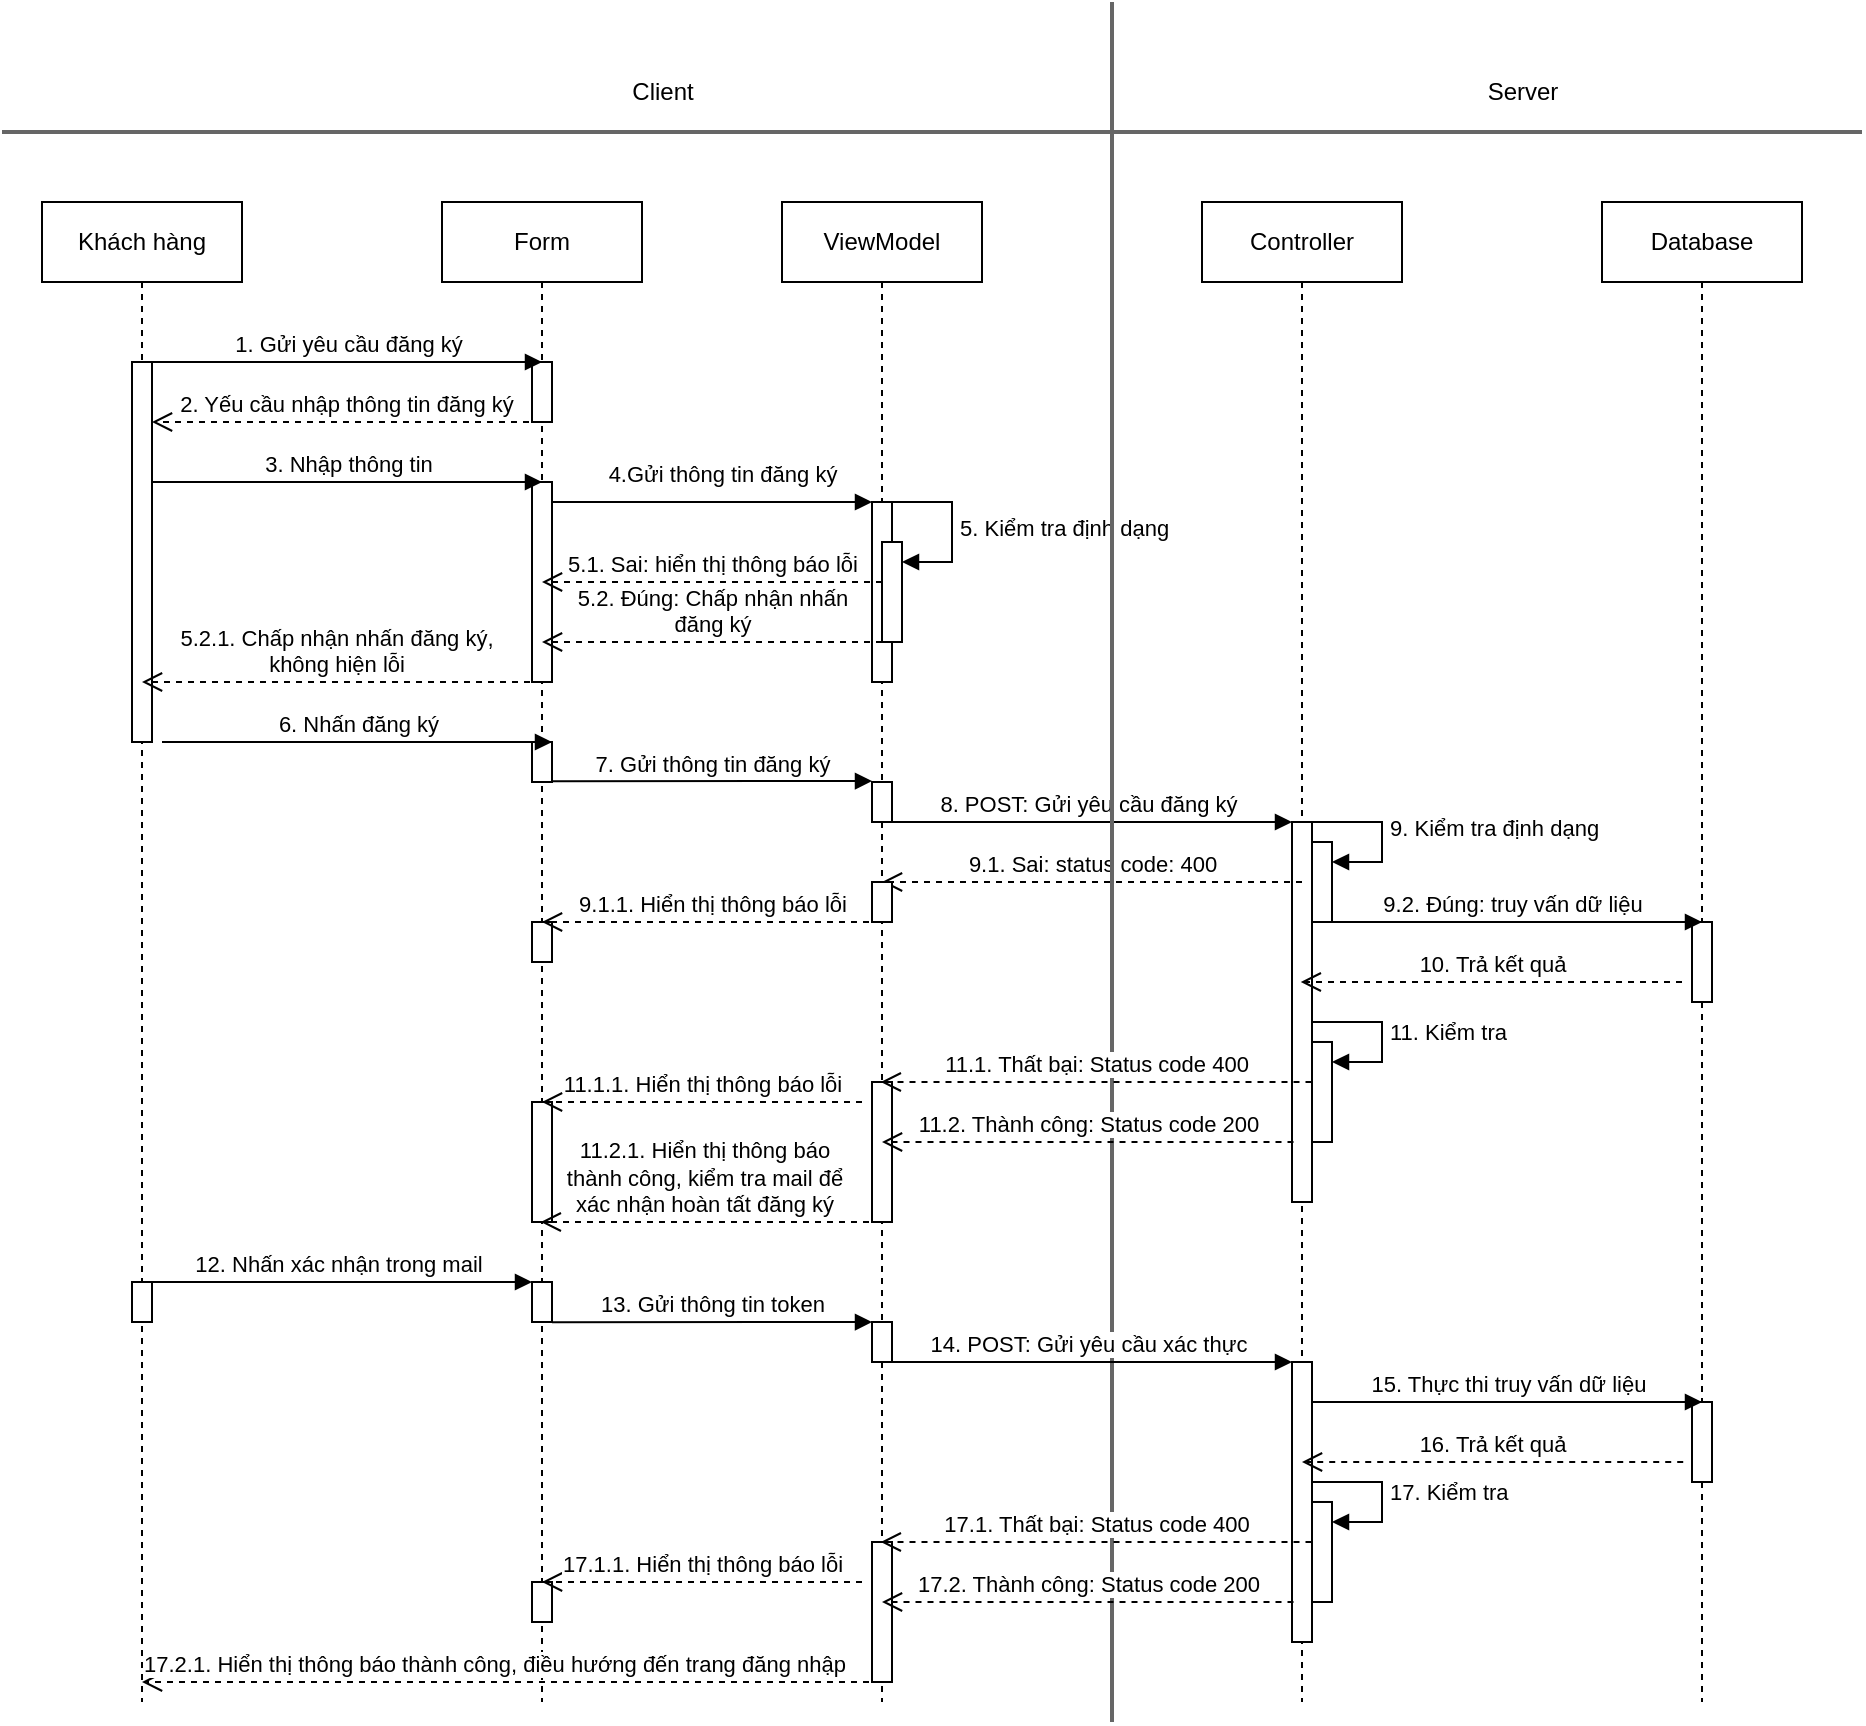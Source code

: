 <mxfile version="22.1.5" type="device">
  <diagram id="NAFpqwOAlM9_iM2DYpYY" name="Page-1">
    <mxGraphModel dx="1940" dy="1691" grid="1" gridSize="10" guides="1" tooltips="1" connect="1" arrows="1" fold="1" page="1" pageScale="1" pageWidth="850" pageHeight="1100" math="0" shadow="0">
      <root>
        <mxCell id="0" />
        <mxCell id="1" parent="0" />
        <mxCell id="CKC-zvaueP3wiEX_PYZd-1" value="" style="line;strokeWidth=2;direction=south;html=1;fillColor=#f5f5f5;fontColor=#333333;strokeColor=#666666;" vertex="1" parent="1">
          <mxGeometry x="400" y="-50" width="10" height="550" as="geometry" />
        </mxCell>
        <mxCell id="CKC-zvaueP3wiEX_PYZd-2" value="Khách hàng" style="shape=umlLifeline;perimeter=lifelinePerimeter;whiteSpace=wrap;html=1;container=1;dropTarget=0;collapsible=0;recursiveResize=0;outlineConnect=0;portConstraint=eastwest;newEdgeStyle={&quot;curved&quot;:0,&quot;rounded&quot;:0};" vertex="1" parent="1">
          <mxGeometry x="-130" y="50" width="100" height="750" as="geometry" />
        </mxCell>
        <mxCell id="CKC-zvaueP3wiEX_PYZd-3" value="" style="html=1;points=[[0,0,0,0,5],[0,1,0,0,-5],[1,0,0,0,5],[1,1,0,0,-5]];perimeter=orthogonalPerimeter;outlineConnect=0;targetShapes=umlLifeline;portConstraint=eastwest;newEdgeStyle={&quot;curved&quot;:0,&quot;rounded&quot;:0};" vertex="1" parent="CKC-zvaueP3wiEX_PYZd-2">
          <mxGeometry x="45" y="80" width="10" height="190" as="geometry" />
        </mxCell>
        <mxCell id="CKC-zvaueP3wiEX_PYZd-52" value="" style="html=1;points=[[0,0,0,0,5],[0,1,0,0,-5],[1,0,0,0,5],[1,1,0,0,-5]];perimeter=orthogonalPerimeter;outlineConnect=0;targetShapes=umlLifeline;portConstraint=eastwest;newEdgeStyle={&quot;curved&quot;:0,&quot;rounded&quot;:0};" vertex="1" parent="CKC-zvaueP3wiEX_PYZd-2">
          <mxGeometry x="45" y="540" width="10" height="20" as="geometry" />
        </mxCell>
        <mxCell id="CKC-zvaueP3wiEX_PYZd-4" value="Form" style="shape=umlLifeline;perimeter=lifelinePerimeter;whiteSpace=wrap;html=1;container=1;dropTarget=0;collapsible=0;recursiveResize=0;outlineConnect=0;portConstraint=eastwest;newEdgeStyle={&quot;curved&quot;:0,&quot;rounded&quot;:0};" vertex="1" parent="1">
          <mxGeometry x="70" y="50" width="100" height="750" as="geometry" />
        </mxCell>
        <mxCell id="CKC-zvaueP3wiEX_PYZd-5" value="" style="html=1;points=[[0,0,0,0,5],[0,1,0,0,-5],[1,0,0,0,5],[1,1,0,0,-5]];perimeter=orthogonalPerimeter;outlineConnect=0;targetShapes=umlLifeline;portConstraint=eastwest;newEdgeStyle={&quot;curved&quot;:0,&quot;rounded&quot;:0};" vertex="1" parent="CKC-zvaueP3wiEX_PYZd-4">
          <mxGeometry x="45" y="80" width="10" height="30" as="geometry" />
        </mxCell>
        <mxCell id="CKC-zvaueP3wiEX_PYZd-7" value="" style="html=1;points=[[0,0,0,0,5],[0,1,0,0,-5],[1,0,0,0,5],[1,1,0,0,-5]];perimeter=orthogonalPerimeter;outlineConnect=0;targetShapes=umlLifeline;portConstraint=eastwest;newEdgeStyle={&quot;curved&quot;:0,&quot;rounded&quot;:0};" vertex="1" parent="CKC-zvaueP3wiEX_PYZd-4">
          <mxGeometry x="45" y="270" width="10" height="20" as="geometry" />
        </mxCell>
        <mxCell id="CKC-zvaueP3wiEX_PYZd-8" value="" style="html=1;points=[[0,0,0,0,5],[0,1,0,0,-5],[1,0,0,0,5],[1,1,0,0,-5]];perimeter=orthogonalPerimeter;outlineConnect=0;targetShapes=umlLifeline;portConstraint=eastwest;newEdgeStyle={&quot;curved&quot;:0,&quot;rounded&quot;:0};" vertex="1" parent="CKC-zvaueP3wiEX_PYZd-4">
          <mxGeometry x="45" y="360" width="10" height="20" as="geometry" />
        </mxCell>
        <mxCell id="CKC-zvaueP3wiEX_PYZd-9" value="" style="html=1;points=[[0,0,0,0,5],[0,1,0,0,-5],[1,0,0,0,5],[1,1,0,0,-5]];perimeter=orthogonalPerimeter;outlineConnect=0;targetShapes=umlLifeline;portConstraint=eastwest;newEdgeStyle={&quot;curved&quot;:0,&quot;rounded&quot;:0};" vertex="1" parent="CKC-zvaueP3wiEX_PYZd-4">
          <mxGeometry x="45" y="450" width="10" height="60" as="geometry" />
        </mxCell>
        <mxCell id="CKC-zvaueP3wiEX_PYZd-6" value="" style="html=1;points=[[0,0,0,0,5],[0,1,0,0,-5],[1,0,0,0,5],[1,1,0,0,-5]];perimeter=orthogonalPerimeter;outlineConnect=0;targetShapes=umlLifeline;portConstraint=eastwest;newEdgeStyle={&quot;curved&quot;:0,&quot;rounded&quot;:0};" vertex="1" parent="CKC-zvaueP3wiEX_PYZd-4">
          <mxGeometry x="45" y="140" width="10" height="100" as="geometry" />
        </mxCell>
        <mxCell id="CKC-zvaueP3wiEX_PYZd-17" value="3. Nhập thông tin" style="html=1;verticalAlign=bottom;endArrow=block;curved=0;rounded=0;" edge="1" parent="CKC-zvaueP3wiEX_PYZd-4">
          <mxGeometry width="80" relative="1" as="geometry">
            <mxPoint x="-145" y="140" as="sourcePoint" />
            <mxPoint x="50" y="140" as="targetPoint" />
          </mxGeometry>
        </mxCell>
        <mxCell id="CKC-zvaueP3wiEX_PYZd-55" value="" style="html=1;points=[[0,0,0,0,5],[0,1,0,0,-5],[1,0,0,0,5],[1,1,0,0,-5]];perimeter=orthogonalPerimeter;outlineConnect=0;targetShapes=umlLifeline;portConstraint=eastwest;newEdgeStyle={&quot;curved&quot;:0,&quot;rounded&quot;:0};" vertex="1" parent="CKC-zvaueP3wiEX_PYZd-4">
          <mxGeometry x="45" y="540" width="10" height="20" as="geometry" />
        </mxCell>
        <mxCell id="CKC-zvaueP3wiEX_PYZd-70" value="" style="html=1;points=[[0,0,0,0,5],[0,1,0,0,-5],[1,0,0,0,5],[1,1,0,0,-5]];perimeter=orthogonalPerimeter;outlineConnect=0;targetShapes=umlLifeline;portConstraint=eastwest;newEdgeStyle={&quot;curved&quot;:0,&quot;rounded&quot;:0};" vertex="1" parent="CKC-zvaueP3wiEX_PYZd-4">
          <mxGeometry x="45" y="690" width="10" height="20" as="geometry" />
        </mxCell>
        <mxCell id="CKC-zvaueP3wiEX_PYZd-10" value="Controller" style="shape=umlLifeline;perimeter=lifelinePerimeter;whiteSpace=wrap;html=1;container=1;dropTarget=0;collapsible=0;recursiveResize=0;outlineConnect=0;portConstraint=eastwest;newEdgeStyle={&quot;curved&quot;:0,&quot;rounded&quot;:0};" vertex="1" parent="1">
          <mxGeometry x="450" y="50" width="100" height="750" as="geometry" />
        </mxCell>
        <mxCell id="CKC-zvaueP3wiEX_PYZd-11" value="" style="html=1;points=[[0,0,0,0,5],[0,1,0,0,-5],[1,0,0,0,5],[1,1,0,0,-5]];perimeter=orthogonalPerimeter;outlineConnect=0;targetShapes=umlLifeline;portConstraint=eastwest;newEdgeStyle={&quot;curved&quot;:0,&quot;rounded&quot;:0};" vertex="1" parent="CKC-zvaueP3wiEX_PYZd-10">
          <mxGeometry x="45" y="310" width="10" height="190" as="geometry" />
        </mxCell>
        <mxCell id="CKC-zvaueP3wiEX_PYZd-12" value="9. Kiểm tra định dạng" style="html=1;align=left;spacingLeft=2;endArrow=block;rounded=0;edgeStyle=orthogonalEdgeStyle;curved=0;rounded=0;exitX=0.5;exitY=0;exitDx=0;exitDy=0;exitPerimeter=0;" edge="1" parent="CKC-zvaueP3wiEX_PYZd-10" source="CKC-zvaueP3wiEX_PYZd-11" target="CKC-zvaueP3wiEX_PYZd-13">
          <mxGeometry x="0.003" relative="1" as="geometry">
            <mxPoint x="60" y="310" as="sourcePoint" />
            <Array as="points">
              <mxPoint x="90" y="310" />
              <mxPoint x="90" y="330" />
            </Array>
            <mxPoint as="offset" />
          </mxGeometry>
        </mxCell>
        <mxCell id="CKC-zvaueP3wiEX_PYZd-13" value="" style="html=1;points=[[0,0,0,0,5],[0,1,0,0,-5],[1,0,0,0,5],[1,1,0,0,-5]];perimeter=orthogonalPerimeter;outlineConnect=0;targetShapes=umlLifeline;portConstraint=eastwest;newEdgeStyle={&quot;curved&quot;:0,&quot;rounded&quot;:0};" vertex="1" parent="CKC-zvaueP3wiEX_PYZd-10">
          <mxGeometry x="55" y="320" width="10" height="40" as="geometry" />
        </mxCell>
        <mxCell id="CKC-zvaueP3wiEX_PYZd-14" value="" style="html=1;points=[[0,0,0,0,5],[0,1,0,0,-5],[1,0,0,0,5],[1,1,0,0,-5]];perimeter=orthogonalPerimeter;outlineConnect=0;targetShapes=umlLifeline;portConstraint=eastwest;newEdgeStyle={&quot;curved&quot;:0,&quot;rounded&quot;:0};" vertex="1" parent="CKC-zvaueP3wiEX_PYZd-10">
          <mxGeometry x="55" y="419.99" width="10" height="50.01" as="geometry" />
        </mxCell>
        <mxCell id="CKC-zvaueP3wiEX_PYZd-15" value="11. Kiểm tra" style="html=1;align=left;spacingLeft=2;endArrow=block;rounded=0;edgeStyle=orthogonalEdgeStyle;curved=0;rounded=0;" edge="1" parent="CKC-zvaueP3wiEX_PYZd-10" target="CKC-zvaueP3wiEX_PYZd-14">
          <mxGeometry relative="1" as="geometry">
            <mxPoint x="55" y="410.002" as="sourcePoint" />
            <Array as="points">
              <mxPoint x="90" y="410" />
              <mxPoint x="90" y="430" />
            </Array>
          </mxGeometry>
        </mxCell>
        <mxCell id="CKC-zvaueP3wiEX_PYZd-59" value="" style="html=1;points=[[0,0,0,0,5],[0,1,0,0,-5],[1,0,0,0,5],[1,1,0,0,-5]];perimeter=orthogonalPerimeter;outlineConnect=0;targetShapes=umlLifeline;portConstraint=eastwest;newEdgeStyle={&quot;curved&quot;:0,&quot;rounded&quot;:0};" vertex="1" parent="CKC-zvaueP3wiEX_PYZd-10">
          <mxGeometry x="45" y="580" width="10" height="140" as="geometry" />
        </mxCell>
        <mxCell id="CKC-zvaueP3wiEX_PYZd-65" value="" style="html=1;points=[[0,0,0,0,5],[0,1,0,0,-5],[1,0,0,0,5],[1,1,0,0,-5]];perimeter=orthogonalPerimeter;outlineConnect=0;targetShapes=umlLifeline;portConstraint=eastwest;newEdgeStyle={&quot;curved&quot;:0,&quot;rounded&quot;:0};" vertex="1" parent="CKC-zvaueP3wiEX_PYZd-10">
          <mxGeometry x="55" y="649.99" width="10" height="50.01" as="geometry" />
        </mxCell>
        <mxCell id="CKC-zvaueP3wiEX_PYZd-66" value="17. Kiểm tra" style="html=1;align=left;spacingLeft=2;endArrow=block;rounded=0;edgeStyle=orthogonalEdgeStyle;curved=0;rounded=0;" edge="1" target="CKC-zvaueP3wiEX_PYZd-65" parent="CKC-zvaueP3wiEX_PYZd-10">
          <mxGeometry relative="1" as="geometry">
            <mxPoint x="55" y="640.002" as="sourcePoint" />
            <Array as="points">
              <mxPoint x="90" y="640" />
              <mxPoint x="90" y="660" />
            </Array>
          </mxGeometry>
        </mxCell>
        <mxCell id="CKC-zvaueP3wiEX_PYZd-16" value="2. Yếu cầu nhập thông tin đăng ký" style="html=1;verticalAlign=bottom;endArrow=open;dashed=1;endSize=8;curved=0;rounded=0;" edge="1" parent="1">
          <mxGeometry relative="1" as="geometry">
            <mxPoint x="119.5" y="160" as="sourcePoint" />
            <mxPoint x="-75" y="160" as="targetPoint" />
            <Array as="points">
              <mxPoint y="160" />
            </Array>
          </mxGeometry>
        </mxCell>
        <mxCell id="CKC-zvaueP3wiEX_PYZd-18" value="1. Gửi yêu cầu đăng ký" style="html=1;verticalAlign=bottom;endArrow=block;curved=0;rounded=0;" edge="1" parent="1">
          <mxGeometry width="80" relative="1" as="geometry">
            <mxPoint x="-75" y="130" as="sourcePoint" />
            <mxPoint x="120" y="130" as="targetPoint" />
          </mxGeometry>
        </mxCell>
        <mxCell id="CKC-zvaueP3wiEX_PYZd-19" value="8. POST: Gửi yêu cầu đăng ký" style="html=1;verticalAlign=bottom;endArrow=block;curved=0;rounded=0;" edge="1" parent="1">
          <mxGeometry x="-0.001" width="80" relative="1" as="geometry">
            <mxPoint x="290" y="360" as="sourcePoint" />
            <mxPoint x="495" y="360" as="targetPoint" />
            <mxPoint as="offset" />
          </mxGeometry>
        </mxCell>
        <mxCell id="CKC-zvaueP3wiEX_PYZd-20" value="9.1. Sai: status code: 400" style="html=1;verticalAlign=bottom;endArrow=open;dashed=1;endSize=8;curved=0;rounded=0;" edge="1" parent="1" target="CKC-zvaueP3wiEX_PYZd-26">
          <mxGeometry relative="1" as="geometry">
            <mxPoint x="500" y="390" as="sourcePoint" />
            <mxPoint x="300" y="390" as="targetPoint" />
            <Array as="points">
              <mxPoint x="375" y="390" />
            </Array>
          </mxGeometry>
        </mxCell>
        <mxCell id="CKC-zvaueP3wiEX_PYZd-21" value="Database" style="shape=umlLifeline;perimeter=lifelinePerimeter;whiteSpace=wrap;html=1;container=1;dropTarget=0;collapsible=0;recursiveResize=0;outlineConnect=0;portConstraint=eastwest;newEdgeStyle={&quot;curved&quot;:0,&quot;rounded&quot;:0};" vertex="1" parent="1">
          <mxGeometry x="650" y="50" width="100" height="750" as="geometry" />
        </mxCell>
        <mxCell id="CKC-zvaueP3wiEX_PYZd-22" value="" style="html=1;points=[[0,0,0,0,5],[0,1,0,0,-5],[1,0,0,0,5],[1,1,0,0,-5]];perimeter=orthogonalPerimeter;outlineConnect=0;targetShapes=umlLifeline;portConstraint=eastwest;newEdgeStyle={&quot;curved&quot;:0,&quot;rounded&quot;:0};" vertex="1" parent="CKC-zvaueP3wiEX_PYZd-21">
          <mxGeometry x="45" y="360" width="10" height="40" as="geometry" />
        </mxCell>
        <mxCell id="CKC-zvaueP3wiEX_PYZd-61" value="" style="html=1;points=[[0,0,0,0,5],[0,1,0,0,-5],[1,0,0,0,5],[1,1,0,0,-5]];perimeter=orthogonalPerimeter;outlineConnect=0;targetShapes=umlLifeline;portConstraint=eastwest;newEdgeStyle={&quot;curved&quot;:0,&quot;rounded&quot;:0};" vertex="1" parent="CKC-zvaueP3wiEX_PYZd-21">
          <mxGeometry x="45" y="600" width="10" height="40" as="geometry" />
        </mxCell>
        <mxCell id="CKC-zvaueP3wiEX_PYZd-23" value="" style="line;strokeWidth=2;html=1;fillColor=#f5f5f5;fontColor=#333333;strokeColor=#666666;" vertex="1" parent="1">
          <mxGeometry x="-150" y="10" width="930" height="10" as="geometry" />
        </mxCell>
        <mxCell id="CKC-zvaueP3wiEX_PYZd-24" value="Server" style="text;html=1;align=center;verticalAlign=middle;resizable=0;points=[];autosize=1;strokeColor=none;fillColor=none;" vertex="1" parent="1">
          <mxGeometry x="580" y="-20" width="60" height="30" as="geometry" />
        </mxCell>
        <mxCell id="CKC-zvaueP3wiEX_PYZd-25" value="Client" style="text;html=1;align=center;verticalAlign=middle;resizable=0;points=[];autosize=1;strokeColor=none;fillColor=none;" vertex="1" parent="1">
          <mxGeometry x="155" y="-20" width="50" height="30" as="geometry" />
        </mxCell>
        <mxCell id="CKC-zvaueP3wiEX_PYZd-26" value="ViewModel" style="shape=umlLifeline;perimeter=lifelinePerimeter;whiteSpace=wrap;html=1;container=1;dropTarget=0;collapsible=0;recursiveResize=0;outlineConnect=0;portConstraint=eastwest;newEdgeStyle={&quot;curved&quot;:0,&quot;rounded&quot;:0};" vertex="1" parent="1">
          <mxGeometry x="240" y="50" width="100" height="750" as="geometry" />
        </mxCell>
        <mxCell id="CKC-zvaueP3wiEX_PYZd-27" value="" style="html=1;points=[[0,0,0,0,5],[0,1,0,0,-5],[1,0,0,0,5],[1,1,0,0,-5]];perimeter=orthogonalPerimeter;outlineConnect=0;targetShapes=umlLifeline;portConstraint=eastwest;newEdgeStyle={&quot;curved&quot;:0,&quot;rounded&quot;:0};" vertex="1" parent="CKC-zvaueP3wiEX_PYZd-26">
          <mxGeometry x="45" y="150" width="10" height="90" as="geometry" />
        </mxCell>
        <mxCell id="CKC-zvaueP3wiEX_PYZd-28" value="5. Kiểm tra định dạng" style="html=1;align=left;spacingLeft=2;endArrow=block;rounded=0;edgeStyle=orthogonalEdgeStyle;curved=0;rounded=0;" edge="1" parent="CKC-zvaueP3wiEX_PYZd-26" target="CKC-zvaueP3wiEX_PYZd-29">
          <mxGeometry relative="1" as="geometry">
            <mxPoint x="55" y="150" as="sourcePoint" />
            <Array as="points">
              <mxPoint x="85" y="180" />
            </Array>
          </mxGeometry>
        </mxCell>
        <mxCell id="CKC-zvaueP3wiEX_PYZd-29" value="" style="html=1;points=[[0,0,0,0,5],[0,1,0,0,-5],[1,0,0,0,5],[1,1,0,0,-5]];perimeter=orthogonalPerimeter;outlineConnect=0;targetShapes=umlLifeline;portConstraint=eastwest;newEdgeStyle={&quot;curved&quot;:0,&quot;rounded&quot;:0};" vertex="1" parent="CKC-zvaueP3wiEX_PYZd-26">
          <mxGeometry x="50" y="170" width="10" height="50" as="geometry" />
        </mxCell>
        <mxCell id="CKC-zvaueP3wiEX_PYZd-30" value="" style="html=1;points=[[0,0,0,0,5],[0,1,0,0,-5],[1,0,0,0,5],[1,1,0,0,-5]];perimeter=orthogonalPerimeter;outlineConnect=0;targetShapes=umlLifeline;portConstraint=eastwest;newEdgeStyle={&quot;curved&quot;:0,&quot;rounded&quot;:0};" vertex="1" parent="CKC-zvaueP3wiEX_PYZd-26">
          <mxGeometry x="45" y="290" width="10" height="20" as="geometry" />
        </mxCell>
        <mxCell id="CKC-zvaueP3wiEX_PYZd-31" value="" style="html=1;points=[[0,0,0,0,5],[0,1,0,0,-5],[1,0,0,0,5],[1,1,0,0,-5]];perimeter=orthogonalPerimeter;outlineConnect=0;targetShapes=umlLifeline;portConstraint=eastwest;newEdgeStyle={&quot;curved&quot;:0,&quot;rounded&quot;:0};" vertex="1" parent="CKC-zvaueP3wiEX_PYZd-26">
          <mxGeometry x="45" y="340" width="10" height="20" as="geometry" />
        </mxCell>
        <mxCell id="CKC-zvaueP3wiEX_PYZd-32" value="" style="html=1;points=[[0,0,0,0,5],[0,1,0,0,-5],[1,0,0,0,5],[1,1,0,0,-5]];perimeter=orthogonalPerimeter;outlineConnect=0;targetShapes=umlLifeline;portConstraint=eastwest;newEdgeStyle={&quot;curved&quot;:0,&quot;rounded&quot;:0};" vertex="1" parent="CKC-zvaueP3wiEX_PYZd-26">
          <mxGeometry x="45" y="440" width="10" height="70" as="geometry" />
        </mxCell>
        <mxCell id="CKC-zvaueP3wiEX_PYZd-58" value="" style="html=1;points=[[0,0,0,0,5],[0,1,0,0,-5],[1,0,0,0,5],[1,1,0,0,-5]];perimeter=orthogonalPerimeter;outlineConnect=0;targetShapes=umlLifeline;portConstraint=eastwest;newEdgeStyle={&quot;curved&quot;:0,&quot;rounded&quot;:0};" vertex="1" parent="CKC-zvaueP3wiEX_PYZd-26">
          <mxGeometry x="45" y="560" width="10" height="20" as="geometry" />
        </mxCell>
        <mxCell id="CKC-zvaueP3wiEX_PYZd-69" value="" style="html=1;points=[[0,0,0,0,5],[0,1,0,0,-5],[1,0,0,0,5],[1,1,0,0,-5]];perimeter=orthogonalPerimeter;outlineConnect=0;targetShapes=umlLifeline;portConstraint=eastwest;newEdgeStyle={&quot;curved&quot;:0,&quot;rounded&quot;:0};" vertex="1" parent="CKC-zvaueP3wiEX_PYZd-26">
          <mxGeometry x="45" y="670" width="10" height="70" as="geometry" />
        </mxCell>
        <mxCell id="CKC-zvaueP3wiEX_PYZd-33" value="4.Gửi thông tin đăng ký" style="html=1;verticalAlign=bottom;endArrow=block;curved=0;rounded=0;" edge="1" parent="1">
          <mxGeometry x="0.062" y="5" width="80" relative="1" as="geometry">
            <mxPoint x="125" y="200.0" as="sourcePoint" />
            <mxPoint x="285" y="200" as="targetPoint" />
            <mxPoint as="offset" />
          </mxGeometry>
        </mxCell>
        <mxCell id="CKC-zvaueP3wiEX_PYZd-34" value="" style="line;strokeWidth=2;direction=south;html=1;fillColor=#f5f5f5;fontColor=#333333;strokeColor=#666666;" vertex="1" parent="1">
          <mxGeometry x="400" y="-10" width="10" height="820" as="geometry" />
        </mxCell>
        <mxCell id="CKC-zvaueP3wiEX_PYZd-35" value="11.2.1. Hiển thị thông báo&lt;br&gt;thành công, kiểm tra mail để&lt;br&gt;xác nhận hoàn tất đăng ký" style="html=1;verticalAlign=bottom;endArrow=open;dashed=1;endSize=8;curved=0;rounded=0;" edge="1" parent="1">
          <mxGeometry x="0.052" relative="1" as="geometry">
            <mxPoint x="289.5" y="560" as="sourcePoint" />
            <mxPoint x="119.389" y="560" as="targetPoint" />
            <Array as="points">
              <mxPoint x="147.5" y="560" />
            </Array>
            <mxPoint x="1" as="offset" />
          </mxGeometry>
        </mxCell>
        <mxCell id="CKC-zvaueP3wiEX_PYZd-36" value="5.1. Sai: hiển thị thông báo lỗi" style="html=1;verticalAlign=bottom;endArrow=open;dashed=1;endSize=8;curved=0;rounded=0;" edge="1" parent="1">
          <mxGeometry relative="1" as="geometry">
            <mxPoint x="290" y="240" as="sourcePoint" />
            <mxPoint x="120" y="240" as="targetPoint" />
            <Array as="points" />
          </mxGeometry>
        </mxCell>
        <mxCell id="CKC-zvaueP3wiEX_PYZd-37" value="5.2. Đúng: Chấp nhận nhấn&lt;br&gt;đăng ký" style="html=1;verticalAlign=bottom;endArrow=open;dashed=1;endSize=8;curved=0;rounded=0;" edge="1" parent="1">
          <mxGeometry relative="1" as="geometry">
            <mxPoint x="290" y="270" as="sourcePoint" />
            <mxPoint x="120" y="270" as="targetPoint" />
            <Array as="points" />
          </mxGeometry>
        </mxCell>
        <mxCell id="CKC-zvaueP3wiEX_PYZd-38" value="5.2.1. Chấp nhận nhấn đăng ký,&lt;br&gt;không hiện lỗi" style="html=1;verticalAlign=bottom;endArrow=open;dashed=1;endSize=8;curved=0;rounded=0;" edge="1" parent="1">
          <mxGeometry relative="1" as="geometry">
            <mxPoint x="114" y="290" as="sourcePoint" />
            <mxPoint x="-80" y="290" as="targetPoint" />
            <Array as="points">
              <mxPoint x="-5" y="290" />
            </Array>
          </mxGeometry>
        </mxCell>
        <mxCell id="CKC-zvaueP3wiEX_PYZd-39" value="6. Nhấn đăng ký" style="html=1;verticalAlign=bottom;endArrow=block;curved=0;rounded=0;" edge="1" parent="1">
          <mxGeometry width="80" relative="1" as="geometry">
            <mxPoint x="-70" y="320" as="sourcePoint" />
            <mxPoint x="125" y="320" as="targetPoint" />
          </mxGeometry>
        </mxCell>
        <mxCell id="CKC-zvaueP3wiEX_PYZd-40" value="7. Gửi thông tin đăng ký" style="html=1;verticalAlign=bottom;endArrow=block;curved=0;rounded=0;" edge="1" parent="1">
          <mxGeometry width="80" relative="1" as="geometry">
            <mxPoint x="125" y="339.64" as="sourcePoint" />
            <mxPoint x="285" y="339.52" as="targetPoint" />
          </mxGeometry>
        </mxCell>
        <mxCell id="CKC-zvaueP3wiEX_PYZd-41" value="9.1.1. Hiển thị thông báo lỗi" style="html=1;verticalAlign=bottom;endArrow=open;dashed=1;endSize=8;curved=0;rounded=0;" edge="1" parent="1">
          <mxGeometry relative="1" as="geometry">
            <mxPoint x="289.5" y="410" as="sourcePoint" />
            <mxPoint x="120" y="410" as="targetPoint" />
            <Array as="points">
              <mxPoint x="165" y="410" />
            </Array>
          </mxGeometry>
        </mxCell>
        <mxCell id="CKC-zvaueP3wiEX_PYZd-42" value="9.2. Đúng: truy vấn dữ liệu" style="html=1;verticalAlign=bottom;endArrow=block;curved=0;rounded=0;" edge="1" parent="1">
          <mxGeometry width="80" relative="1" as="geometry">
            <mxPoint x="510" y="410" as="sourcePoint" />
            <mxPoint x="700" y="410" as="targetPoint" />
          </mxGeometry>
        </mxCell>
        <mxCell id="CKC-zvaueP3wiEX_PYZd-43" value="10. Trả kết quả" style="html=1;verticalAlign=bottom;endArrow=open;dashed=1;endSize=8;curved=0;rounded=0;" edge="1" parent="1">
          <mxGeometry relative="1" as="geometry">
            <mxPoint x="690" y="440" as="sourcePoint" />
            <mxPoint x="499.389" y="440" as="targetPoint" />
            <Array as="points" />
          </mxGeometry>
        </mxCell>
        <mxCell id="CKC-zvaueP3wiEX_PYZd-44" value="11.1. Thất bại: Status code 400" style="html=1;verticalAlign=bottom;endArrow=open;dashed=1;endSize=8;curved=0;rounded=0;" edge="1" parent="1">
          <mxGeometry relative="1" as="geometry">
            <mxPoint x="504.75" y="490" as="sourcePoint" />
            <mxPoint x="289.389" y="490" as="targetPoint" />
            <Array as="points" />
          </mxGeometry>
        </mxCell>
        <mxCell id="CKC-zvaueP3wiEX_PYZd-45" value="11.2. Thành công: Status code 200" style="html=1;verticalAlign=bottom;endArrow=open;dashed=1;endSize=8;curved=0;rounded=0;" edge="1" parent="1">
          <mxGeometry relative="1" as="geometry">
            <mxPoint x="495.75" y="520" as="sourcePoint" />
            <mxPoint x="290" y="520" as="targetPoint" />
            <Array as="points" />
          </mxGeometry>
        </mxCell>
        <mxCell id="CKC-zvaueP3wiEX_PYZd-46" value="11.1.1. Hiển thị thông báo lỗi" style="html=1;verticalAlign=bottom;endArrow=open;dashed=1;endSize=8;curved=0;rounded=0;" edge="1" parent="1">
          <mxGeometry relative="1" as="geometry">
            <mxPoint x="280" y="500" as="sourcePoint" />
            <mxPoint x="120" y="500" as="targetPoint" />
            <Array as="points">
              <mxPoint x="155" y="500" />
            </Array>
          </mxGeometry>
        </mxCell>
        <mxCell id="CKC-zvaueP3wiEX_PYZd-53" value="12. Nhấn xác nhận trong mail" style="html=1;verticalAlign=bottom;endArrow=block;curved=0;rounded=0;" edge="1" parent="1">
          <mxGeometry width="80" relative="1" as="geometry">
            <mxPoint x="-80" y="590" as="sourcePoint" />
            <mxPoint x="115" y="590" as="targetPoint" />
          </mxGeometry>
        </mxCell>
        <mxCell id="CKC-zvaueP3wiEX_PYZd-56" value="13. Gửi thông tin token" style="html=1;verticalAlign=bottom;endArrow=block;curved=0;rounded=0;" edge="1" parent="1">
          <mxGeometry width="80" relative="1" as="geometry">
            <mxPoint x="125" y="610.12" as="sourcePoint" />
            <mxPoint x="285" y="610" as="targetPoint" />
          </mxGeometry>
        </mxCell>
        <mxCell id="CKC-zvaueP3wiEX_PYZd-57" value="14. POST: Gửi yêu cầu xác thực" style="html=1;verticalAlign=bottom;endArrow=block;curved=0;rounded=0;" edge="1" parent="1">
          <mxGeometry x="-0.001" width="80" relative="1" as="geometry">
            <mxPoint x="290" y="630" as="sourcePoint" />
            <mxPoint x="495" y="630" as="targetPoint" />
            <mxPoint as="offset" />
          </mxGeometry>
        </mxCell>
        <mxCell id="CKC-zvaueP3wiEX_PYZd-60" value="15. Thực thi truy vấn dữ liệu" style="html=1;verticalAlign=bottom;endArrow=block;curved=0;rounded=0;" edge="1" parent="1" source="CKC-zvaueP3wiEX_PYZd-59">
          <mxGeometry width="80" relative="1" as="geometry">
            <mxPoint x="510" y="650" as="sourcePoint" />
            <mxPoint x="700" y="650" as="targetPoint" />
          </mxGeometry>
        </mxCell>
        <mxCell id="CKC-zvaueP3wiEX_PYZd-64" value="16. Trả kết quả" style="html=1;verticalAlign=bottom;endArrow=open;dashed=1;endSize=8;curved=0;rounded=0;" edge="1" parent="1">
          <mxGeometry relative="1" as="geometry">
            <mxPoint x="690.61" y="680" as="sourcePoint" />
            <mxPoint x="499.999" y="680" as="targetPoint" />
            <Array as="points" />
          </mxGeometry>
        </mxCell>
        <mxCell id="CKC-zvaueP3wiEX_PYZd-67" value="17.1. Thất bại: Status code 400" style="html=1;verticalAlign=bottom;endArrow=open;dashed=1;endSize=8;curved=0;rounded=0;" edge="1" parent="1">
          <mxGeometry relative="1" as="geometry">
            <mxPoint x="504.75" y="720" as="sourcePoint" />
            <mxPoint x="289.389" y="720" as="targetPoint" />
            <Array as="points" />
          </mxGeometry>
        </mxCell>
        <mxCell id="CKC-zvaueP3wiEX_PYZd-68" value="17.2. Thành công: Status code 200" style="html=1;verticalAlign=bottom;endArrow=open;dashed=1;endSize=8;curved=0;rounded=0;" edge="1" parent="1">
          <mxGeometry relative="1" as="geometry">
            <mxPoint x="495.75" y="750" as="sourcePoint" />
            <mxPoint x="290" y="750" as="targetPoint" />
            <Array as="points" />
          </mxGeometry>
        </mxCell>
        <mxCell id="CKC-zvaueP3wiEX_PYZd-71" value="17.1.1. Hiển thị thông báo lỗi" style="html=1;verticalAlign=bottom;endArrow=open;dashed=1;endSize=8;curved=0;rounded=0;" edge="1" parent="1">
          <mxGeometry relative="1" as="geometry">
            <mxPoint x="280" y="740" as="sourcePoint" />
            <mxPoint x="120" y="740" as="targetPoint" />
            <Array as="points">
              <mxPoint x="155" y="740" />
            </Array>
          </mxGeometry>
        </mxCell>
        <mxCell id="CKC-zvaueP3wiEX_PYZd-72" value="17.2.1. Hiển thị thông báo thành công, điều hướng đến trang đăng nhập" style="html=1;verticalAlign=bottom;endArrow=open;dashed=1;endSize=8;curved=0;rounded=0;" edge="1" parent="1" target="CKC-zvaueP3wiEX_PYZd-2">
          <mxGeometry x="0.052" relative="1" as="geometry">
            <mxPoint x="289.5" y="790" as="sourcePoint" />
            <mxPoint x="119.389" y="790" as="targetPoint" />
            <Array as="points">
              <mxPoint x="147.5" y="790" />
            </Array>
            <mxPoint x="1" as="offset" />
          </mxGeometry>
        </mxCell>
      </root>
    </mxGraphModel>
  </diagram>
</mxfile>
